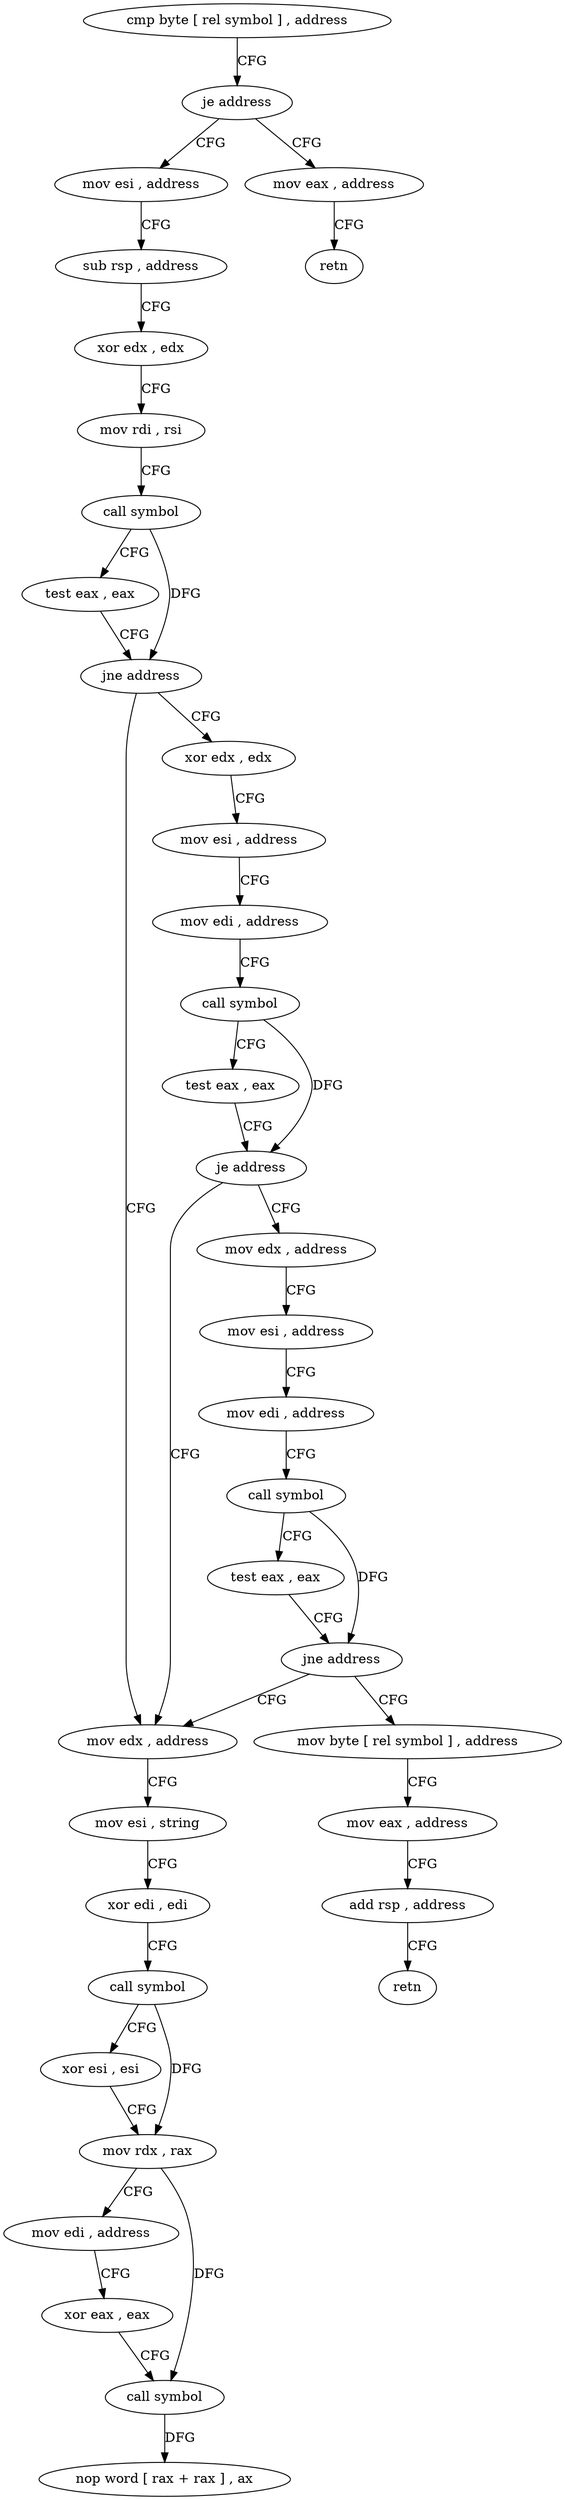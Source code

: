 digraph "func" {
"4252976" [label = "cmp byte [ rel symbol ] , address" ]
"4252983" [label = "je address" ]
"4252992" [label = "mov esi , address" ]
"4252985" [label = "mov eax , address" ]
"4252997" [label = "sub rsp , address" ]
"4253001" [label = "xor edx , edx" ]
"4253003" [label = "mov rdi , rsi" ]
"4253006" [label = "call symbol" ]
"4253011" [label = "test eax , eax" ]
"4253013" [label = "jne address" ]
"4253077" [label = "mov edx , address" ]
"4253015" [label = "xor edx , edx" ]
"4252990" [label = "retn" ]
"4253082" [label = "mov esi , string" ]
"4253087" [label = "xor edi , edi" ]
"4253089" [label = "call symbol" ]
"4253094" [label = "xor esi , esi" ]
"4253096" [label = "mov rdx , rax" ]
"4253099" [label = "mov edi , address" ]
"4253104" [label = "xor eax , eax" ]
"4253106" [label = "call symbol" ]
"4253111" [label = "nop word [ rax + rax ] , ax" ]
"4253017" [label = "mov esi , address" ]
"4253022" [label = "mov edi , address" ]
"4253027" [label = "call symbol" ]
"4253032" [label = "test eax , eax" ]
"4253034" [label = "je address" ]
"4253036" [label = "mov edx , address" ]
"4253041" [label = "mov esi , address" ]
"4253046" [label = "mov edi , address" ]
"4253051" [label = "call symbol" ]
"4253056" [label = "test eax , eax" ]
"4253058" [label = "jne address" ]
"4253060" [label = "mov byte [ rel symbol ] , address" ]
"4253067" [label = "mov eax , address" ]
"4253072" [label = "add rsp , address" ]
"4253076" [label = "retn" ]
"4252976" -> "4252983" [ label = "CFG" ]
"4252983" -> "4252992" [ label = "CFG" ]
"4252983" -> "4252985" [ label = "CFG" ]
"4252992" -> "4252997" [ label = "CFG" ]
"4252985" -> "4252990" [ label = "CFG" ]
"4252997" -> "4253001" [ label = "CFG" ]
"4253001" -> "4253003" [ label = "CFG" ]
"4253003" -> "4253006" [ label = "CFG" ]
"4253006" -> "4253011" [ label = "CFG" ]
"4253006" -> "4253013" [ label = "DFG" ]
"4253011" -> "4253013" [ label = "CFG" ]
"4253013" -> "4253077" [ label = "CFG" ]
"4253013" -> "4253015" [ label = "CFG" ]
"4253077" -> "4253082" [ label = "CFG" ]
"4253015" -> "4253017" [ label = "CFG" ]
"4253082" -> "4253087" [ label = "CFG" ]
"4253087" -> "4253089" [ label = "CFG" ]
"4253089" -> "4253094" [ label = "CFG" ]
"4253089" -> "4253096" [ label = "DFG" ]
"4253094" -> "4253096" [ label = "CFG" ]
"4253096" -> "4253099" [ label = "CFG" ]
"4253096" -> "4253106" [ label = "DFG" ]
"4253099" -> "4253104" [ label = "CFG" ]
"4253104" -> "4253106" [ label = "CFG" ]
"4253106" -> "4253111" [ label = "DFG" ]
"4253017" -> "4253022" [ label = "CFG" ]
"4253022" -> "4253027" [ label = "CFG" ]
"4253027" -> "4253032" [ label = "CFG" ]
"4253027" -> "4253034" [ label = "DFG" ]
"4253032" -> "4253034" [ label = "CFG" ]
"4253034" -> "4253077" [ label = "CFG" ]
"4253034" -> "4253036" [ label = "CFG" ]
"4253036" -> "4253041" [ label = "CFG" ]
"4253041" -> "4253046" [ label = "CFG" ]
"4253046" -> "4253051" [ label = "CFG" ]
"4253051" -> "4253056" [ label = "CFG" ]
"4253051" -> "4253058" [ label = "DFG" ]
"4253056" -> "4253058" [ label = "CFG" ]
"4253058" -> "4253077" [ label = "CFG" ]
"4253058" -> "4253060" [ label = "CFG" ]
"4253060" -> "4253067" [ label = "CFG" ]
"4253067" -> "4253072" [ label = "CFG" ]
"4253072" -> "4253076" [ label = "CFG" ]
}
